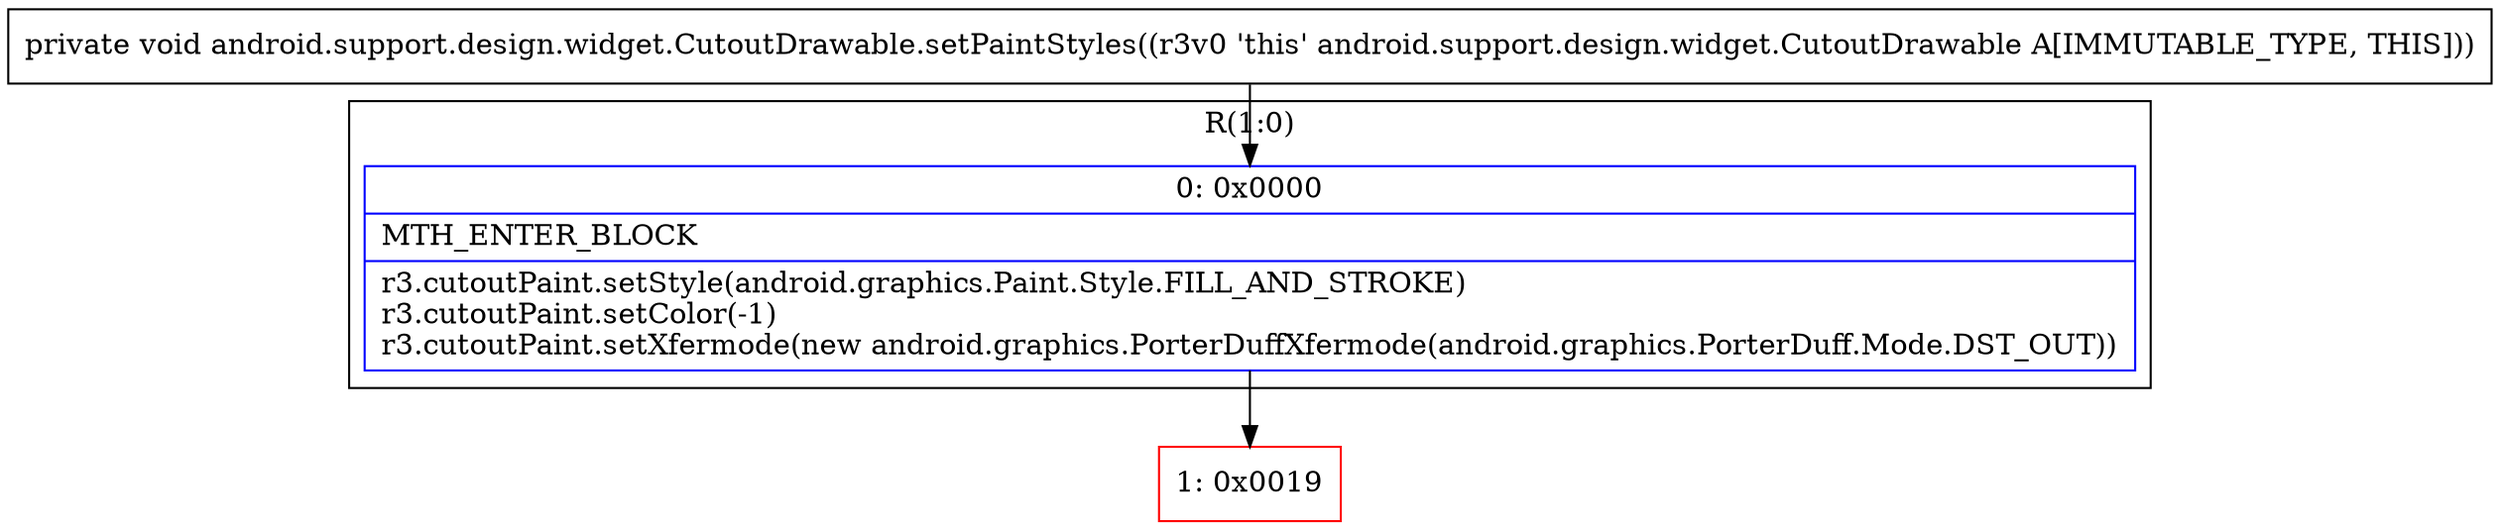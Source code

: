 digraph "CFG forandroid.support.design.widget.CutoutDrawable.setPaintStyles()V" {
subgraph cluster_Region_1680723055 {
label = "R(1:0)";
node [shape=record,color=blue];
Node_0 [shape=record,label="{0\:\ 0x0000|MTH_ENTER_BLOCK\l|r3.cutoutPaint.setStyle(android.graphics.Paint.Style.FILL_AND_STROKE)\lr3.cutoutPaint.setColor(\-1)\lr3.cutoutPaint.setXfermode(new android.graphics.PorterDuffXfermode(android.graphics.PorterDuff.Mode.DST_OUT))\l}"];
}
Node_1 [shape=record,color=red,label="{1\:\ 0x0019}"];
MethodNode[shape=record,label="{private void android.support.design.widget.CutoutDrawable.setPaintStyles((r3v0 'this' android.support.design.widget.CutoutDrawable A[IMMUTABLE_TYPE, THIS])) }"];
MethodNode -> Node_0;
Node_0 -> Node_1;
}

